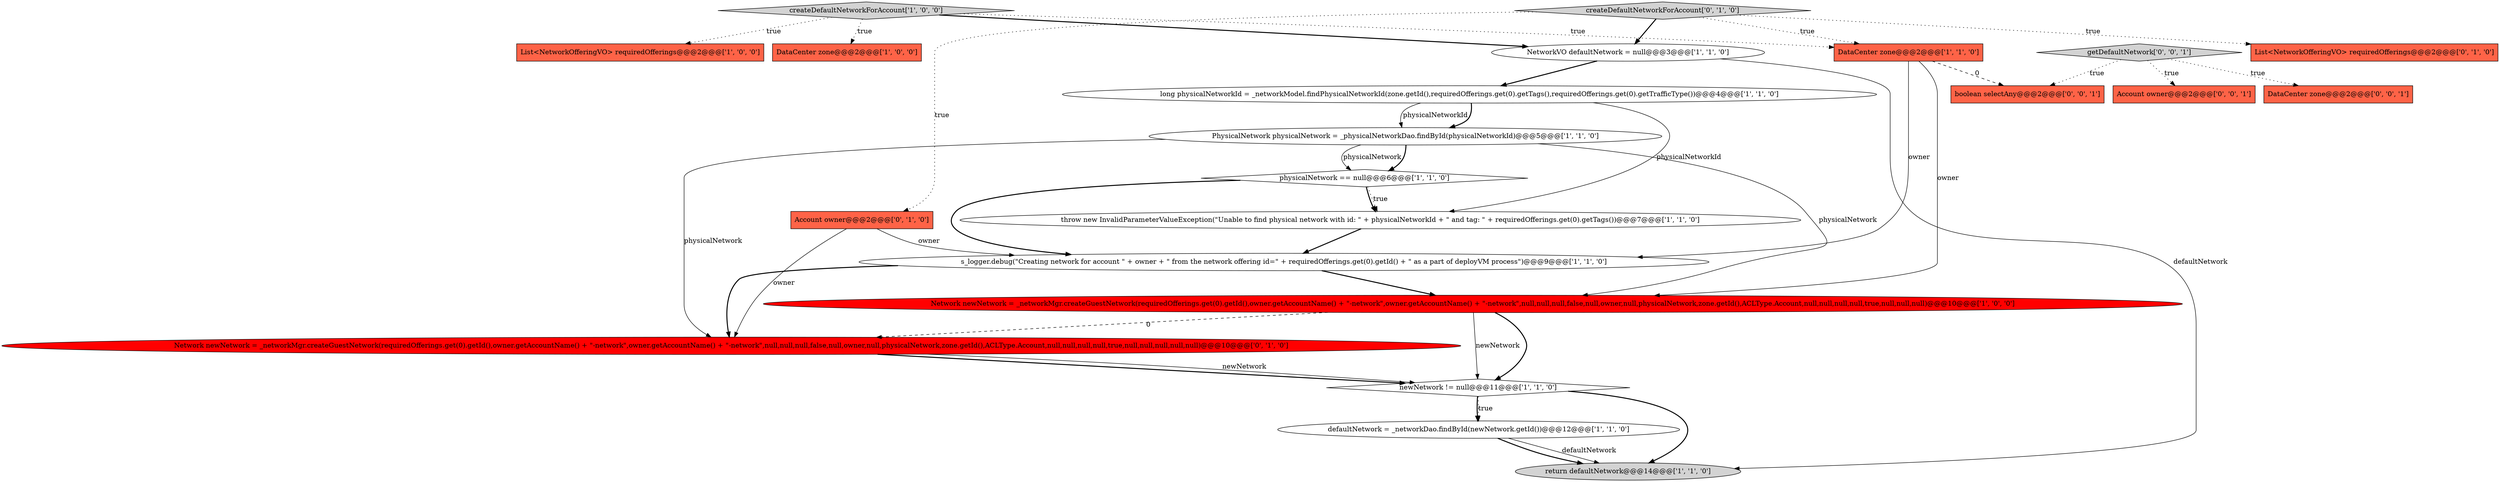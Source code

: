 digraph {
10 [style = filled, label = "s_logger.debug(\"Creating network for account \" + owner + \" from the network offering id=\" + requiredOfferings.get(0).getId() + \" as a part of deployVM process\")@@@9@@@['1', '1', '0']", fillcolor = white, shape = ellipse image = "AAA0AAABBB1BBB"];
7 [style = filled, label = "physicalNetwork == null@@@6@@@['1', '1', '0']", fillcolor = white, shape = diamond image = "AAA0AAABBB1BBB"];
9 [style = filled, label = "Network newNetwork = _networkMgr.createGuestNetwork(requiredOfferings.get(0).getId(),owner.getAccountName() + \"-network\",owner.getAccountName() + \"-network\",null,null,null,false,null,owner,null,physicalNetwork,zone.getId(),ACLType.Account,null,null,null,null,true,null,null,null)@@@10@@@['1', '0', '0']", fillcolor = red, shape = ellipse image = "AAA1AAABBB1BBB"];
19 [style = filled, label = "Account owner@@@2@@@['0', '0', '1']", fillcolor = tomato, shape = box image = "AAA0AAABBB3BBB"];
20 [style = filled, label = "DataCenter zone@@@2@@@['0', '0', '1']", fillcolor = tomato, shape = box image = "AAA0AAABBB3BBB"];
17 [style = filled, label = "Account owner@@@2@@@['0', '1', '0']", fillcolor = tomato, shape = box image = "AAA0AAABBB2BBB"];
1 [style = filled, label = "NetworkVO defaultNetwork = null@@@3@@@['1', '1', '0']", fillcolor = white, shape = ellipse image = "AAA0AAABBB1BBB"];
3 [style = filled, label = "createDefaultNetworkForAccount['1', '0', '0']", fillcolor = lightgray, shape = diamond image = "AAA0AAABBB1BBB"];
2 [style = filled, label = "return defaultNetwork@@@14@@@['1', '1', '0']", fillcolor = lightgray, shape = ellipse image = "AAA0AAABBB1BBB"];
11 [style = filled, label = "DataCenter zone@@@2@@@['1', '0', '0']", fillcolor = tomato, shape = box image = "AAA0AAABBB1BBB"];
5 [style = filled, label = "long physicalNetworkId = _networkModel.findPhysicalNetworkId(zone.getId(),requiredOfferings.get(0).getTags(),requiredOfferings.get(0).getTrafficType())@@@4@@@['1', '1', '0']", fillcolor = white, shape = ellipse image = "AAA0AAABBB1BBB"];
21 [style = filled, label = "boolean selectAny@@@2@@@['0', '0', '1']", fillcolor = tomato, shape = box image = "AAA0AAABBB3BBB"];
8 [style = filled, label = "throw new InvalidParameterValueException(\"Unable to find physical network with id: \" + physicalNetworkId + \" and tag: \" + requiredOfferings.get(0).getTags())@@@7@@@['1', '1', '0']", fillcolor = white, shape = ellipse image = "AAA0AAABBB1BBB"];
16 [style = filled, label = "Network newNetwork = _networkMgr.createGuestNetwork(requiredOfferings.get(0).getId(),owner.getAccountName() + \"-network\",owner.getAccountName() + \"-network\",null,null,null,false,null,owner,null,physicalNetwork,zone.getId(),ACLType.Account,null,null,null,null,true,null,null,null,null,null)@@@10@@@['0', '1', '0']", fillcolor = red, shape = ellipse image = "AAA1AAABBB2BBB"];
0 [style = filled, label = "newNetwork != null@@@11@@@['1', '1', '0']", fillcolor = white, shape = diamond image = "AAA0AAABBB1BBB"];
18 [style = filled, label = "getDefaultNetwork['0', '0', '1']", fillcolor = lightgray, shape = diamond image = "AAA0AAABBB3BBB"];
6 [style = filled, label = "PhysicalNetwork physicalNetwork = _physicalNetworkDao.findById(physicalNetworkId)@@@5@@@['1', '1', '0']", fillcolor = white, shape = ellipse image = "AAA0AAABBB1BBB"];
4 [style = filled, label = "List<NetworkOfferingVO> requiredOfferings@@@2@@@['1', '0', '0']", fillcolor = tomato, shape = box image = "AAA0AAABBB1BBB"];
12 [style = filled, label = "DataCenter zone@@@2@@@['1', '1', '0']", fillcolor = tomato, shape = box image = "AAA0AAABBB1BBB"];
15 [style = filled, label = "createDefaultNetworkForAccount['0', '1', '0']", fillcolor = lightgray, shape = diamond image = "AAA0AAABBB2BBB"];
14 [style = filled, label = "List<NetworkOfferingVO> requiredOfferings@@@2@@@['0', '1', '0']", fillcolor = tomato, shape = box image = "AAA0AAABBB2BBB"];
13 [style = filled, label = "defaultNetwork = _networkDao.findById(newNetwork.getId())@@@12@@@['1', '1', '0']", fillcolor = white, shape = ellipse image = "AAA0AAABBB1BBB"];
1->5 [style = bold, label=""];
3->11 [style = dotted, label="true"];
8->10 [style = bold, label=""];
16->0 [style = bold, label=""];
9->16 [style = dashed, label="0"];
13->2 [style = solid, label="defaultNetwork"];
0->13 [style = dotted, label="true"];
9->0 [style = bold, label=""];
0->13 [style = bold, label=""];
3->1 [style = bold, label=""];
7->10 [style = bold, label=""];
17->10 [style = solid, label="owner"];
17->16 [style = solid, label="owner"];
0->2 [style = bold, label=""];
5->6 [style = solid, label="physicalNetworkId"];
18->19 [style = dotted, label="true"];
18->21 [style = dotted, label="true"];
3->4 [style = dotted, label="true"];
18->20 [style = dotted, label="true"];
15->14 [style = dotted, label="true"];
7->8 [style = bold, label=""];
12->21 [style = dashed, label="0"];
5->8 [style = solid, label="physicalNetworkId"];
15->17 [style = dotted, label="true"];
16->0 [style = solid, label="newNetwork"];
12->9 [style = solid, label="owner"];
6->7 [style = solid, label="physicalNetwork"];
5->6 [style = bold, label=""];
10->16 [style = bold, label=""];
3->12 [style = dotted, label="true"];
13->2 [style = bold, label=""];
15->12 [style = dotted, label="true"];
6->16 [style = solid, label="physicalNetwork"];
9->0 [style = solid, label="newNetwork"];
10->9 [style = bold, label=""];
12->10 [style = solid, label="owner"];
6->9 [style = solid, label="physicalNetwork"];
6->7 [style = bold, label=""];
7->8 [style = dotted, label="true"];
1->2 [style = solid, label="defaultNetwork"];
15->1 [style = bold, label=""];
}
